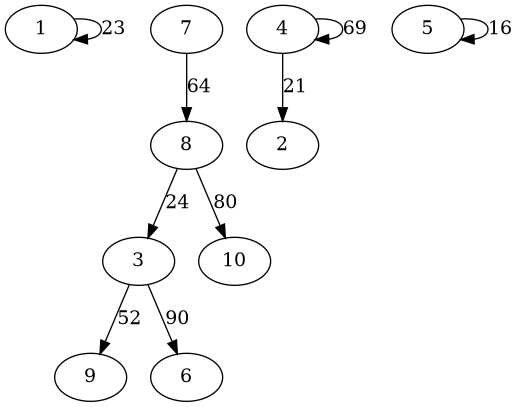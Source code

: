 @startuml
digraph G {
	1 -> 1 [label = 23]
	3 -> 9 [label = 52]
	3 -> 6 [label = 90]
	4 -> 2 [label = 21]
	4 -> 4 [label = 69]
	5 -> 5 [label = 16]
	7 -> 8 [label = 64]
	8 -> 10 [label = 80]
	8 -> 3 [label = 24]
}
@enduml
